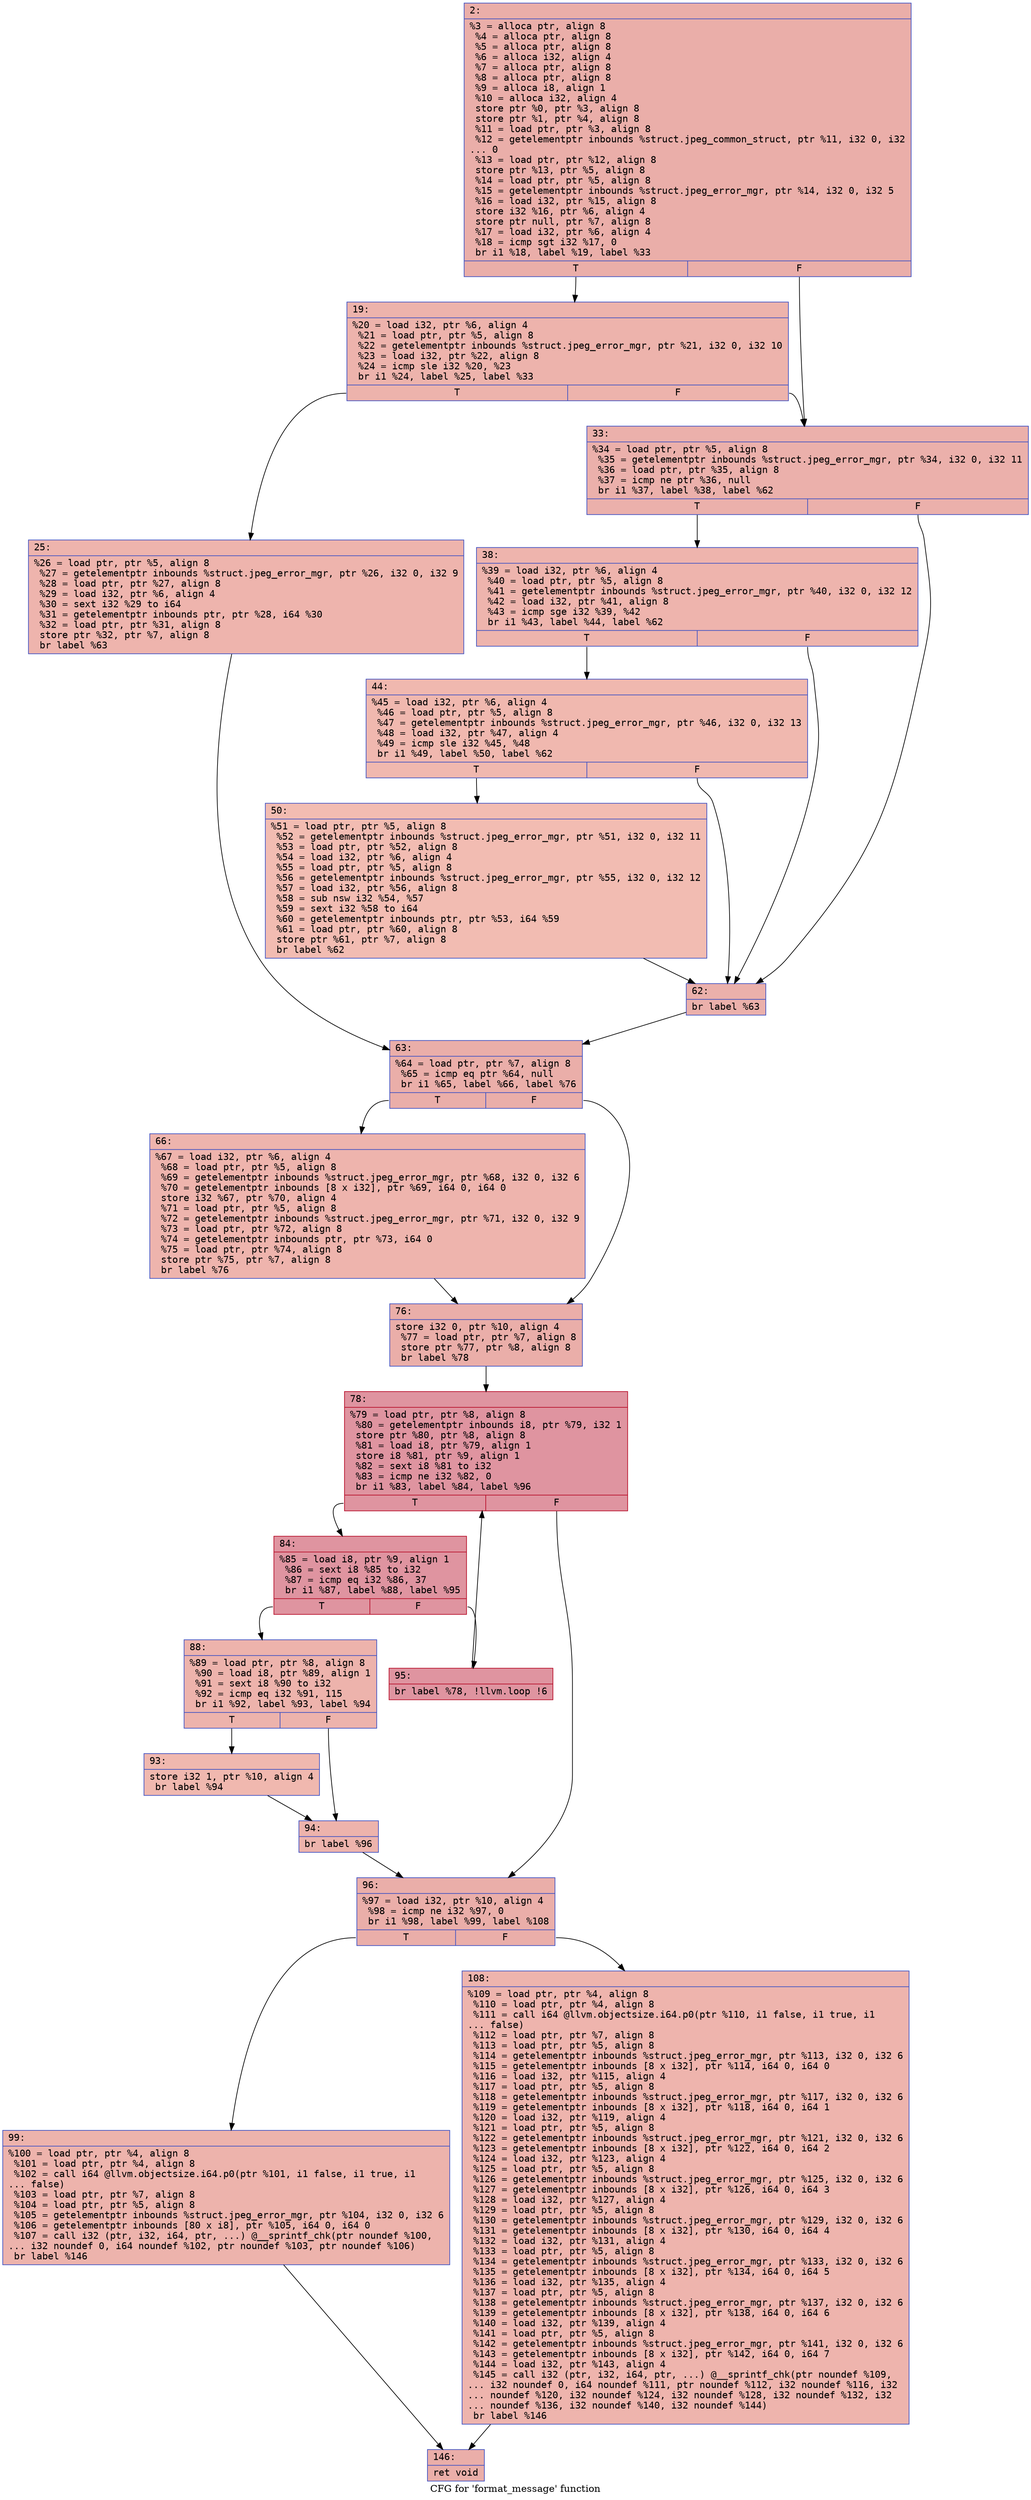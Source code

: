 digraph "CFG for 'format_message' function" {
	label="CFG for 'format_message' function";

	Node0x600003a36940 [shape=record,color="#3d50c3ff", style=filled, fillcolor="#d0473d70" fontname="Courier",label="{2:\l|  %3 = alloca ptr, align 8\l  %4 = alloca ptr, align 8\l  %5 = alloca ptr, align 8\l  %6 = alloca i32, align 4\l  %7 = alloca ptr, align 8\l  %8 = alloca ptr, align 8\l  %9 = alloca i8, align 1\l  %10 = alloca i32, align 4\l  store ptr %0, ptr %3, align 8\l  store ptr %1, ptr %4, align 8\l  %11 = load ptr, ptr %3, align 8\l  %12 = getelementptr inbounds %struct.jpeg_common_struct, ptr %11, i32 0, i32\l... 0\l  %13 = load ptr, ptr %12, align 8\l  store ptr %13, ptr %5, align 8\l  %14 = load ptr, ptr %5, align 8\l  %15 = getelementptr inbounds %struct.jpeg_error_mgr, ptr %14, i32 0, i32 5\l  %16 = load i32, ptr %15, align 8\l  store i32 %16, ptr %6, align 4\l  store ptr null, ptr %7, align 8\l  %17 = load i32, ptr %6, align 4\l  %18 = icmp sgt i32 %17, 0\l  br i1 %18, label %19, label %33\l|{<s0>T|<s1>F}}"];
	Node0x600003a36940:s0 -> Node0x600003a36990[tooltip="2 -> 19\nProbability 62.50%" ];
	Node0x600003a36940:s1 -> Node0x600003a36a30[tooltip="2 -> 33\nProbability 37.50%" ];
	Node0x600003a36990 [shape=record,color="#3d50c3ff", style=filled, fillcolor="#d6524470" fontname="Courier",label="{19:\l|  %20 = load i32, ptr %6, align 4\l  %21 = load ptr, ptr %5, align 8\l  %22 = getelementptr inbounds %struct.jpeg_error_mgr, ptr %21, i32 0, i32 10\l  %23 = load i32, ptr %22, align 8\l  %24 = icmp sle i32 %20, %23\l  br i1 %24, label %25, label %33\l|{<s0>T|<s1>F}}"];
	Node0x600003a36990:s0 -> Node0x600003a369e0[tooltip="19 -> 25\nProbability 50.00%" ];
	Node0x600003a36990:s1 -> Node0x600003a36a30[tooltip="19 -> 33\nProbability 50.00%" ];
	Node0x600003a369e0 [shape=record,color="#3d50c3ff", style=filled, fillcolor="#d8564670" fontname="Courier",label="{25:\l|  %26 = load ptr, ptr %5, align 8\l  %27 = getelementptr inbounds %struct.jpeg_error_mgr, ptr %26, i32 0, i32 9\l  %28 = load ptr, ptr %27, align 8\l  %29 = load i32, ptr %6, align 4\l  %30 = sext i32 %29 to i64\l  %31 = getelementptr inbounds ptr, ptr %28, i64 %30\l  %32 = load ptr, ptr %31, align 8\l  store ptr %32, ptr %7, align 8\l  br label %63\l}"];
	Node0x600003a369e0 -> Node0x600003a36bc0[tooltip="25 -> 63\nProbability 100.00%" ];
	Node0x600003a36a30 [shape=record,color="#3d50c3ff", style=filled, fillcolor="#d24b4070" fontname="Courier",label="{33:\l|  %34 = load ptr, ptr %5, align 8\l  %35 = getelementptr inbounds %struct.jpeg_error_mgr, ptr %34, i32 0, i32 11\l  %36 = load ptr, ptr %35, align 8\l  %37 = icmp ne ptr %36, null\l  br i1 %37, label %38, label %62\l|{<s0>T|<s1>F}}"];
	Node0x600003a36a30:s0 -> Node0x600003a36a80[tooltip="33 -> 38\nProbability 62.50%" ];
	Node0x600003a36a30:s1 -> Node0x600003a36b70[tooltip="33 -> 62\nProbability 37.50%" ];
	Node0x600003a36a80 [shape=record,color="#3d50c3ff", style=filled, fillcolor="#d8564670" fontname="Courier",label="{38:\l|  %39 = load i32, ptr %6, align 4\l  %40 = load ptr, ptr %5, align 8\l  %41 = getelementptr inbounds %struct.jpeg_error_mgr, ptr %40, i32 0, i32 12\l  %42 = load i32, ptr %41, align 8\l  %43 = icmp sge i32 %39, %42\l  br i1 %43, label %44, label %62\l|{<s0>T|<s1>F}}"];
	Node0x600003a36a80:s0 -> Node0x600003a36ad0[tooltip="38 -> 44\nProbability 50.00%" ];
	Node0x600003a36a80:s1 -> Node0x600003a36b70[tooltip="38 -> 62\nProbability 50.00%" ];
	Node0x600003a36ad0 [shape=record,color="#3d50c3ff", style=filled, fillcolor="#dc5d4a70" fontname="Courier",label="{44:\l|  %45 = load i32, ptr %6, align 4\l  %46 = load ptr, ptr %5, align 8\l  %47 = getelementptr inbounds %struct.jpeg_error_mgr, ptr %46, i32 0, i32 13\l  %48 = load i32, ptr %47, align 4\l  %49 = icmp sle i32 %45, %48\l  br i1 %49, label %50, label %62\l|{<s0>T|<s1>F}}"];
	Node0x600003a36ad0:s0 -> Node0x600003a36b20[tooltip="44 -> 50\nProbability 50.00%" ];
	Node0x600003a36ad0:s1 -> Node0x600003a36b70[tooltip="44 -> 62\nProbability 50.00%" ];
	Node0x600003a36b20 [shape=record,color="#3d50c3ff", style=filled, fillcolor="#e1675170" fontname="Courier",label="{50:\l|  %51 = load ptr, ptr %5, align 8\l  %52 = getelementptr inbounds %struct.jpeg_error_mgr, ptr %51, i32 0, i32 11\l  %53 = load ptr, ptr %52, align 8\l  %54 = load i32, ptr %6, align 4\l  %55 = load ptr, ptr %5, align 8\l  %56 = getelementptr inbounds %struct.jpeg_error_mgr, ptr %55, i32 0, i32 12\l  %57 = load i32, ptr %56, align 8\l  %58 = sub nsw i32 %54, %57\l  %59 = sext i32 %58 to i64\l  %60 = getelementptr inbounds ptr, ptr %53, i64 %59\l  %61 = load ptr, ptr %60, align 8\l  store ptr %61, ptr %7, align 8\l  br label %62\l}"];
	Node0x600003a36b20 -> Node0x600003a36b70[tooltip="50 -> 62\nProbability 100.00%" ];
	Node0x600003a36b70 [shape=record,color="#3d50c3ff", style=filled, fillcolor="#d24b4070" fontname="Courier",label="{62:\l|  br label %63\l}"];
	Node0x600003a36b70 -> Node0x600003a36bc0[tooltip="62 -> 63\nProbability 100.00%" ];
	Node0x600003a36bc0 [shape=record,color="#3d50c3ff", style=filled, fillcolor="#d0473d70" fontname="Courier",label="{63:\l|  %64 = load ptr, ptr %7, align 8\l  %65 = icmp eq ptr %64, null\l  br i1 %65, label %66, label %76\l|{<s0>T|<s1>F}}"];
	Node0x600003a36bc0:s0 -> Node0x600003a36c10[tooltip="63 -> 66\nProbability 37.50%" ];
	Node0x600003a36bc0:s1 -> Node0x600003a36c60[tooltip="63 -> 76\nProbability 62.50%" ];
	Node0x600003a36c10 [shape=record,color="#3d50c3ff", style=filled, fillcolor="#d8564670" fontname="Courier",label="{66:\l|  %67 = load i32, ptr %6, align 4\l  %68 = load ptr, ptr %5, align 8\l  %69 = getelementptr inbounds %struct.jpeg_error_mgr, ptr %68, i32 0, i32 6\l  %70 = getelementptr inbounds [8 x i32], ptr %69, i64 0, i64 0\l  store i32 %67, ptr %70, align 4\l  %71 = load ptr, ptr %5, align 8\l  %72 = getelementptr inbounds %struct.jpeg_error_mgr, ptr %71, i32 0, i32 9\l  %73 = load ptr, ptr %72, align 8\l  %74 = getelementptr inbounds ptr, ptr %73, i64 0\l  %75 = load ptr, ptr %74, align 8\l  store ptr %75, ptr %7, align 8\l  br label %76\l}"];
	Node0x600003a36c10 -> Node0x600003a36c60[tooltip="66 -> 76\nProbability 100.00%" ];
	Node0x600003a36c60 [shape=record,color="#3d50c3ff", style=filled, fillcolor="#d0473d70" fontname="Courier",label="{76:\l|  store i32 0, ptr %10, align 4\l  %77 = load ptr, ptr %7, align 8\l  store ptr %77, ptr %8, align 8\l  br label %78\l}"];
	Node0x600003a36c60 -> Node0x600003a36cb0[tooltip="76 -> 78\nProbability 100.00%" ];
	Node0x600003a36cb0 [shape=record,color="#b70d28ff", style=filled, fillcolor="#b70d2870" fontname="Courier",label="{78:\l|  %79 = load ptr, ptr %8, align 8\l  %80 = getelementptr inbounds i8, ptr %79, i32 1\l  store ptr %80, ptr %8, align 8\l  %81 = load i8, ptr %79, align 1\l  store i8 %81, ptr %9, align 1\l  %82 = sext i8 %81 to i32\l  %83 = icmp ne i32 %82, 0\l  br i1 %83, label %84, label %96\l|{<s0>T|<s1>F}}"];
	Node0x600003a36cb0:s0 -> Node0x600003a36d00[tooltip="78 -> 84\nProbability 96.88%" ];
	Node0x600003a36cb0:s1 -> Node0x600003a36e90[tooltip="78 -> 96\nProbability 3.12%" ];
	Node0x600003a36d00 [shape=record,color="#b70d28ff", style=filled, fillcolor="#b70d2870" fontname="Courier",label="{84:\l|  %85 = load i8, ptr %9, align 1\l  %86 = sext i8 %85 to i32\l  %87 = icmp eq i32 %86, 37\l  br i1 %87, label %88, label %95\l|{<s0>T|<s1>F}}"];
	Node0x600003a36d00:s0 -> Node0x600003a36d50[tooltip="84 -> 88\nProbability 3.12%" ];
	Node0x600003a36d00:s1 -> Node0x600003a36e40[tooltip="84 -> 95\nProbability 96.88%" ];
	Node0x600003a36d50 [shape=record,color="#3d50c3ff", style=filled, fillcolor="#d6524470" fontname="Courier",label="{88:\l|  %89 = load ptr, ptr %8, align 8\l  %90 = load i8, ptr %89, align 1\l  %91 = sext i8 %90 to i32\l  %92 = icmp eq i32 %91, 115\l  br i1 %92, label %93, label %94\l|{<s0>T|<s1>F}}"];
	Node0x600003a36d50:s0 -> Node0x600003a36da0[tooltip="88 -> 93\nProbability 50.00%" ];
	Node0x600003a36d50:s1 -> Node0x600003a36df0[tooltip="88 -> 94\nProbability 50.00%" ];
	Node0x600003a36da0 [shape=record,color="#3d50c3ff", style=filled, fillcolor="#dc5d4a70" fontname="Courier",label="{93:\l|  store i32 1, ptr %10, align 4\l  br label %94\l}"];
	Node0x600003a36da0 -> Node0x600003a36df0[tooltip="93 -> 94\nProbability 100.00%" ];
	Node0x600003a36df0 [shape=record,color="#3d50c3ff", style=filled, fillcolor="#d6524470" fontname="Courier",label="{94:\l|  br label %96\l}"];
	Node0x600003a36df0 -> Node0x600003a36e90[tooltip="94 -> 96\nProbability 100.00%" ];
	Node0x600003a36e40 [shape=record,color="#b70d28ff", style=filled, fillcolor="#b70d2870" fontname="Courier",label="{95:\l|  br label %78, !llvm.loop !6\l}"];
	Node0x600003a36e40 -> Node0x600003a36cb0[tooltip="95 -> 78\nProbability 100.00%" ];
	Node0x600003a36e90 [shape=record,color="#3d50c3ff", style=filled, fillcolor="#d0473d70" fontname="Courier",label="{96:\l|  %97 = load i32, ptr %10, align 4\l  %98 = icmp ne i32 %97, 0\l  br i1 %98, label %99, label %108\l|{<s0>T|<s1>F}}"];
	Node0x600003a36e90:s0 -> Node0x600003a36ee0[tooltip="96 -> 99\nProbability 62.50%" ];
	Node0x600003a36e90:s1 -> Node0x600003a36f30[tooltip="96 -> 108\nProbability 37.50%" ];
	Node0x600003a36ee0 [shape=record,color="#3d50c3ff", style=filled, fillcolor="#d6524470" fontname="Courier",label="{99:\l|  %100 = load ptr, ptr %4, align 8\l  %101 = load ptr, ptr %4, align 8\l  %102 = call i64 @llvm.objectsize.i64.p0(ptr %101, i1 false, i1 true, i1\l... false)\l  %103 = load ptr, ptr %7, align 8\l  %104 = load ptr, ptr %5, align 8\l  %105 = getelementptr inbounds %struct.jpeg_error_mgr, ptr %104, i32 0, i32 6\l  %106 = getelementptr inbounds [80 x i8], ptr %105, i64 0, i64 0\l  %107 = call i32 (ptr, i32, i64, ptr, ...) @__sprintf_chk(ptr noundef %100,\l... i32 noundef 0, i64 noundef %102, ptr noundef %103, ptr noundef %106)\l  br label %146\l}"];
	Node0x600003a36ee0 -> Node0x600003a36f80[tooltip="99 -> 146\nProbability 100.00%" ];
	Node0x600003a36f30 [shape=record,color="#3d50c3ff", style=filled, fillcolor="#d8564670" fontname="Courier",label="{108:\l|  %109 = load ptr, ptr %4, align 8\l  %110 = load ptr, ptr %4, align 8\l  %111 = call i64 @llvm.objectsize.i64.p0(ptr %110, i1 false, i1 true, i1\l... false)\l  %112 = load ptr, ptr %7, align 8\l  %113 = load ptr, ptr %5, align 8\l  %114 = getelementptr inbounds %struct.jpeg_error_mgr, ptr %113, i32 0, i32 6\l  %115 = getelementptr inbounds [8 x i32], ptr %114, i64 0, i64 0\l  %116 = load i32, ptr %115, align 4\l  %117 = load ptr, ptr %5, align 8\l  %118 = getelementptr inbounds %struct.jpeg_error_mgr, ptr %117, i32 0, i32 6\l  %119 = getelementptr inbounds [8 x i32], ptr %118, i64 0, i64 1\l  %120 = load i32, ptr %119, align 4\l  %121 = load ptr, ptr %5, align 8\l  %122 = getelementptr inbounds %struct.jpeg_error_mgr, ptr %121, i32 0, i32 6\l  %123 = getelementptr inbounds [8 x i32], ptr %122, i64 0, i64 2\l  %124 = load i32, ptr %123, align 4\l  %125 = load ptr, ptr %5, align 8\l  %126 = getelementptr inbounds %struct.jpeg_error_mgr, ptr %125, i32 0, i32 6\l  %127 = getelementptr inbounds [8 x i32], ptr %126, i64 0, i64 3\l  %128 = load i32, ptr %127, align 4\l  %129 = load ptr, ptr %5, align 8\l  %130 = getelementptr inbounds %struct.jpeg_error_mgr, ptr %129, i32 0, i32 6\l  %131 = getelementptr inbounds [8 x i32], ptr %130, i64 0, i64 4\l  %132 = load i32, ptr %131, align 4\l  %133 = load ptr, ptr %5, align 8\l  %134 = getelementptr inbounds %struct.jpeg_error_mgr, ptr %133, i32 0, i32 6\l  %135 = getelementptr inbounds [8 x i32], ptr %134, i64 0, i64 5\l  %136 = load i32, ptr %135, align 4\l  %137 = load ptr, ptr %5, align 8\l  %138 = getelementptr inbounds %struct.jpeg_error_mgr, ptr %137, i32 0, i32 6\l  %139 = getelementptr inbounds [8 x i32], ptr %138, i64 0, i64 6\l  %140 = load i32, ptr %139, align 4\l  %141 = load ptr, ptr %5, align 8\l  %142 = getelementptr inbounds %struct.jpeg_error_mgr, ptr %141, i32 0, i32 6\l  %143 = getelementptr inbounds [8 x i32], ptr %142, i64 0, i64 7\l  %144 = load i32, ptr %143, align 4\l  %145 = call i32 (ptr, i32, i64, ptr, ...) @__sprintf_chk(ptr noundef %109,\l... i32 noundef 0, i64 noundef %111, ptr noundef %112, i32 noundef %116, i32\l... noundef %120, i32 noundef %124, i32 noundef %128, i32 noundef %132, i32\l... noundef %136, i32 noundef %140, i32 noundef %144)\l  br label %146\l}"];
	Node0x600003a36f30 -> Node0x600003a36f80[tooltip="108 -> 146\nProbability 100.00%" ];
	Node0x600003a36f80 [shape=record,color="#3d50c3ff", style=filled, fillcolor="#d0473d70" fontname="Courier",label="{146:\l|  ret void\l}"];
}
